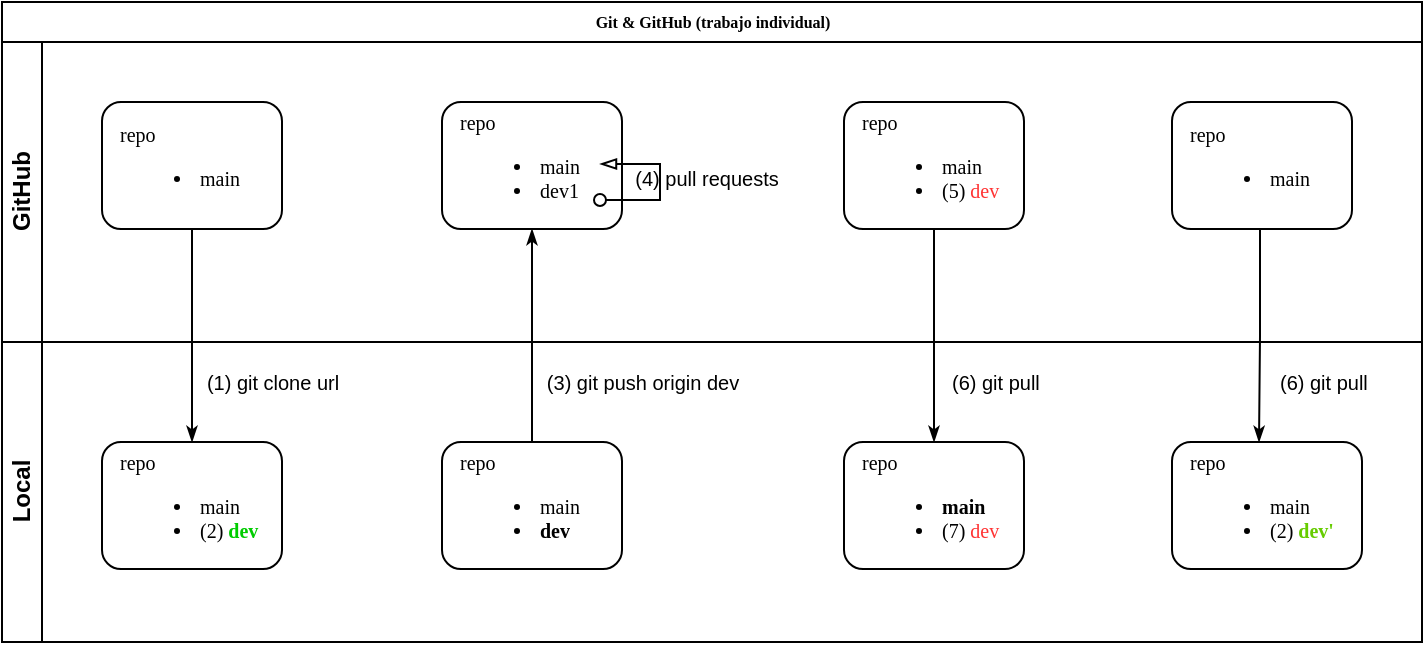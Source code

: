 <mxfile version="15.5.7" type="github">
  <diagram name="Page-1" id="c7488fd3-1785-93aa-aadb-54a6760d102a">
    <mxGraphModel dx="946" dy="591" grid="1" gridSize="10" guides="1" tooltips="1" connect="1" arrows="1" fold="1" page="1" pageScale="1" pageWidth="1100" pageHeight="850" background="none" math="0" shadow="0">
      <root>
        <mxCell id="0" />
        <mxCell id="1" parent="0" />
        <mxCell id="4puBNBnCgwYLjHy2vO-K-8" value="repo&lt;br&gt;&lt;ul&gt;&lt;li&gt;main&lt;/li&gt;&lt;li&gt;dev1&lt;/li&gt;&lt;/ul&gt;" style="rounded=1;whiteSpace=wrap;html=1;shadow=0;labelBackgroundColor=none;strokeWidth=1;fontFamily=Verdana;fontSize=10;align=left;spacingLeft=7;" parent="1" vertex="1">
          <mxGeometry x="400" y="120" width="90" height="63.5" as="geometry" />
        </mxCell>
        <mxCell id="2b4e8129b02d487f-1" value="Git &amp;amp; GitHub (trabajo individual)" style="swimlane;html=1;childLayout=stackLayout;horizontal=1;startSize=20;horizontalStack=0;rounded=0;shadow=0;labelBackgroundColor=none;strokeWidth=1;fontFamily=Verdana;fontSize=8;align=center;" parent="1" vertex="1">
          <mxGeometry x="180" y="70" width="710" height="320" as="geometry" />
        </mxCell>
        <mxCell id="2b4e8129b02d487f-24" style="edgeStyle=orthogonalEdgeStyle;rounded=0;html=1;labelBackgroundColor=none;startArrow=none;startFill=0;startSize=5;endArrow=classicThin;endFill=1;endSize=5;jettySize=auto;orthogonalLoop=1;strokeWidth=1;fontFamily=Verdana;fontSize=8;entryX=0.5;entryY=0;entryDx=0;entryDy=0;" parent="2b4e8129b02d487f-1" source="2b4e8129b02d487f-6" target="4puBNBnCgwYLjHy2vO-K-1" edge="1">
          <mxGeometry relative="1" as="geometry">
            <mxPoint x="95.0" y="220" as="targetPoint" />
          </mxGeometry>
        </mxCell>
        <mxCell id="2b4e8129b02d487f-2" value="GitHub" style="swimlane;html=1;startSize=20;horizontal=0;" parent="2b4e8129b02d487f-1" vertex="1">
          <mxGeometry y="20" width="710" height="150" as="geometry" />
        </mxCell>
        <mxCell id="2b4e8129b02d487f-6" value="repo&lt;br style=&quot;font-size: 10px;&quot;&gt;&lt;ul style=&quot;font-size: 10px;&quot;&gt;&lt;li style=&quot;font-size: 10px;&quot;&gt;&lt;span style=&quot;font-size: 10px;&quot;&gt;main&lt;/span&gt;&lt;/li&gt;&lt;/ul&gt;" style="rounded=1;whiteSpace=wrap;html=1;shadow=0;labelBackgroundColor=none;strokeWidth=1;fontFamily=Verdana;fontSize=10;align=left;spacingLeft=7;" parent="2b4e8129b02d487f-2" vertex="1">
          <mxGeometry x="50" y="30" width="90" height="63.5" as="geometry" />
        </mxCell>
        <mxCell id="4puBNBnCgwYLjHy2vO-K-12" value="" style="endArrow=blockThin;html=1;rounded=0;fontSize=10;strokeWidth=1;endFill=0;startArrow=oval;startFill=0;" parent="2b4e8129b02d487f-2" edge="1">
          <mxGeometry width="50" height="50" relative="1" as="geometry">
            <mxPoint x="299" y="79" as="sourcePoint" />
            <mxPoint x="299" y="61" as="targetPoint" />
            <Array as="points">
              <mxPoint x="329" y="79" />
              <mxPoint x="329" y="61" />
            </Array>
          </mxGeometry>
        </mxCell>
        <mxCell id="4puBNBnCgwYLjHy2vO-K-13" value="(4) pull requests" style="text;html=1;align=center;verticalAlign=middle;resizable=0;points=[];autosize=1;strokeColor=none;fillColor=none;fontSize=10;" parent="2b4e8129b02d487f-2" vertex="1">
          <mxGeometry x="307" y="58" width="90" height="20" as="geometry" />
        </mxCell>
        <mxCell id="2b4e8129b02d487f-4" value="Local" style="swimlane;html=1;startSize=20;horizontal=0;" parent="2b4e8129b02d487f-1" vertex="1">
          <mxGeometry y="170" width="710" height="150" as="geometry" />
        </mxCell>
        <mxCell id="4puBNBnCgwYLjHy2vO-K-1" value="repo&lt;br style=&quot;font-size: 10px&quot;&gt;&lt;ul style=&quot;font-size: 10px&quot;&gt;&lt;li style=&quot;font-size: 10px&quot;&gt;&lt;span style=&quot;font-size: 10px&quot;&gt;main&lt;/span&gt;&lt;/li&gt;&lt;li style=&quot;font-size: 10px&quot;&gt;&lt;span style=&quot;font-size: 10px&quot;&gt;(2) &lt;font color=&quot;#00cc00&quot; style=&quot;font-weight: bold&quot;&gt;dev&lt;/font&gt;&lt;/span&gt;&lt;/li&gt;&lt;/ul&gt;" style="rounded=1;whiteSpace=wrap;html=1;shadow=0;labelBackgroundColor=none;strokeWidth=1;fontFamily=Verdana;fontSize=10;align=left;spacingLeft=7;" parent="2b4e8129b02d487f-4" vertex="1">
          <mxGeometry x="50" y="50" width="90" height="63.5" as="geometry" />
        </mxCell>
        <mxCell id="4puBNBnCgwYLjHy2vO-K-2" value="&lt;font style=&quot;font-size: 10px&quot;&gt;(1) git clone url&lt;/font&gt;" style="text;html=1;align=center;verticalAlign=middle;resizable=0;points=[];autosize=1;strokeColor=none;fillColor=none;" parent="2b4e8129b02d487f-4" vertex="1">
          <mxGeometry x="95" y="10" width="80" height="20" as="geometry" />
        </mxCell>
        <mxCell id="4puBNBnCgwYLjHy2vO-K-10" value="&lt;font style=&quot;font-size: 10px&quot;&gt;(3) git push origin dev&lt;/font&gt;" style="text;html=1;align=center;verticalAlign=middle;resizable=0;points=[];autosize=1;strokeColor=none;fillColor=none;" parent="2b4e8129b02d487f-4" vertex="1">
          <mxGeometry x="265" y="10" width="110" height="20" as="geometry" />
        </mxCell>
        <mxCell id="4puBNBnCgwYLjHy2vO-K-17" value="&lt;font style=&quot;font-size: 10px&quot;&gt;(6) git pull&lt;/font&gt;" style="text;html=1;align=left;verticalAlign=middle;resizable=0;points=[];autosize=1;strokeColor=none;fillColor=none;" parent="2b4e8129b02d487f-4" vertex="1">
          <mxGeometry x="473" y="10" width="60" height="20" as="geometry" />
        </mxCell>
        <mxCell id="4puBNBnCgwYLjHy2vO-K-7" style="edgeStyle=orthogonalEdgeStyle;rounded=0;html=1;labelBackgroundColor=none;startArrow=classicThin;startFill=1;startSize=5;endArrow=none;endFill=0;endSize=5;jettySize=auto;orthogonalLoop=1;strokeWidth=1;fontFamily=Verdana;fontSize=8;entryX=0.5;entryY=0;entryDx=0;entryDy=0;" parent="1" source="4puBNBnCgwYLjHy2vO-K-8" target="4puBNBnCgwYLjHy2vO-K-9" edge="1">
          <mxGeometry relative="1" as="geometry">
            <mxPoint x="265.0" y="220" as="targetPoint" />
          </mxGeometry>
        </mxCell>
        <mxCell id="4puBNBnCgwYLjHy2vO-K-9" value="repo&lt;br style=&quot;font-size: 10px&quot;&gt;&lt;ul style=&quot;font-size: 10px&quot;&gt;&lt;li style=&quot;font-size: 10px&quot;&gt;&lt;span style=&quot;font-size: 10px&quot;&gt;main&lt;/span&gt;&lt;/li&gt;&lt;li style=&quot;font-size: 10px&quot;&gt;&lt;span style=&quot;font-size: 10px&quot;&gt;&lt;b&gt;dev&lt;/b&gt;&lt;/span&gt;&lt;/li&gt;&lt;/ul&gt;" style="rounded=1;whiteSpace=wrap;html=1;shadow=0;labelBackgroundColor=none;strokeWidth=1;fontFamily=Verdana;fontSize=10;align=left;spacingLeft=7;" parent="1" vertex="1">
          <mxGeometry x="400" y="290" width="90" height="63.5" as="geometry" />
        </mxCell>
        <mxCell id="4puBNBnCgwYLjHy2vO-K-14" style="edgeStyle=orthogonalEdgeStyle;rounded=0;html=1;labelBackgroundColor=none;startArrow=none;startFill=0;startSize=5;endArrow=classicThin;endFill=1;endSize=5;jettySize=auto;orthogonalLoop=1;strokeWidth=1;fontFamily=Verdana;fontSize=8;entryX=0.5;entryY=0;entryDx=0;entryDy=0;" parent="1" source="4puBNBnCgwYLjHy2vO-K-16" target="4puBNBnCgwYLjHy2vO-K-15" edge="1">
          <mxGeometry relative="1" as="geometry">
            <mxPoint x="466.0" y="220" as="targetPoint" />
          </mxGeometry>
        </mxCell>
        <mxCell id="4puBNBnCgwYLjHy2vO-K-15" value="repo&lt;br style=&quot;font-size: 10px&quot;&gt;&lt;ul style=&quot;font-size: 10px&quot;&gt;&lt;li style=&quot;font-size: 10px&quot;&gt;&lt;span style=&quot;font-size: 10px&quot;&gt;&lt;b&gt;main&lt;/b&gt;&lt;/span&gt;&lt;/li&gt;&lt;li&gt;(7)&lt;font color=&quot;#ff3333&quot;&gt;&amp;nbsp;dev&lt;/font&gt;&lt;/li&gt;&lt;/ul&gt;" style="rounded=1;whiteSpace=wrap;html=1;shadow=0;labelBackgroundColor=none;strokeWidth=1;fontFamily=Verdana;fontSize=10;align=left;spacingLeft=7;" parent="1" vertex="1">
          <mxGeometry x="601" y="290" width="90" height="63.5" as="geometry" />
        </mxCell>
        <mxCell id="4puBNBnCgwYLjHy2vO-K-16" value="repo&lt;br&gt;&lt;ul&gt;&lt;li&gt;main&lt;/li&gt;&lt;li&gt;(5)&lt;font color=&quot;#ff3333&quot;&gt; dev&lt;/font&gt;&lt;/li&gt;&lt;/ul&gt;" style="rounded=1;whiteSpace=wrap;html=1;shadow=0;labelBackgroundColor=none;strokeWidth=1;fontFamily=Verdana;fontSize=10;align=left;spacingLeft=7;" parent="1" vertex="1">
          <mxGeometry x="601" y="120" width="90" height="63.5" as="geometry" />
        </mxCell>
        <mxCell id="Iaq63VmZjsUIfGBuJp-A-3" value="&lt;font style=&quot;font-size: 10px&quot;&gt;(6) git pull&lt;/font&gt;" style="text;html=1;align=left;verticalAlign=middle;resizable=0;points=[];autosize=1;strokeColor=none;fillColor=none;" vertex="1" parent="1">
          <mxGeometry x="817" y="250" width="60" height="20" as="geometry" />
        </mxCell>
        <mxCell id="Iaq63VmZjsUIfGBuJp-A-4" style="edgeStyle=orthogonalEdgeStyle;rounded=0;html=1;labelBackgroundColor=none;startArrow=none;startFill=0;startSize=5;endArrow=classicThin;endFill=1;endSize=5;jettySize=auto;orthogonalLoop=1;strokeWidth=1;fontFamily=Verdana;fontSize=8;entryX=0.5;entryY=0;entryDx=0;entryDy=0;" edge="1" parent="1">
          <mxGeometry relative="1" as="geometry">
            <mxPoint x="808.5" y="290" as="targetPoint" />
            <mxPoint x="806" y="183.5" as="sourcePoint" />
            <Array as="points">
              <mxPoint x="809" y="184" />
              <mxPoint x="809" y="237" />
            </Array>
          </mxGeometry>
        </mxCell>
        <mxCell id="Iaq63VmZjsUIfGBuJp-A-5" value="repo&lt;br style=&quot;font-size: 10px&quot;&gt;&lt;ul style=&quot;font-size: 10px&quot;&gt;&lt;li style=&quot;font-size: 10px&quot;&gt;&lt;span style=&quot;font-size: 10px&quot;&gt;main&lt;/span&gt;&lt;/li&gt;&lt;li&gt;(2)&lt;font color=&quot;#ff3333&quot;&gt;&amp;nbsp;&lt;/font&gt;&lt;b&gt;&lt;font color=&quot;#66cc00&quot;&gt;dev&#39;&lt;/font&gt;&lt;/b&gt;&lt;/li&gt;&lt;/ul&gt;" style="rounded=1;whiteSpace=wrap;html=1;shadow=0;labelBackgroundColor=none;strokeWidth=1;fontFamily=Verdana;fontSize=10;align=left;spacingLeft=7;" vertex="1" parent="1">
          <mxGeometry x="765" y="290" width="95" height="63.5" as="geometry" />
        </mxCell>
        <mxCell id="Iaq63VmZjsUIfGBuJp-A-6" value="repo&lt;br&gt;&lt;ul&gt;&lt;li&gt;main&lt;/li&gt;&lt;/ul&gt;" style="rounded=1;whiteSpace=wrap;html=1;shadow=0;labelBackgroundColor=none;strokeWidth=1;fontFamily=Verdana;fontSize=10;align=left;spacingLeft=7;" vertex="1" parent="1">
          <mxGeometry x="765" y="120" width="90" height="63.5" as="geometry" />
        </mxCell>
      </root>
    </mxGraphModel>
  </diagram>
</mxfile>
